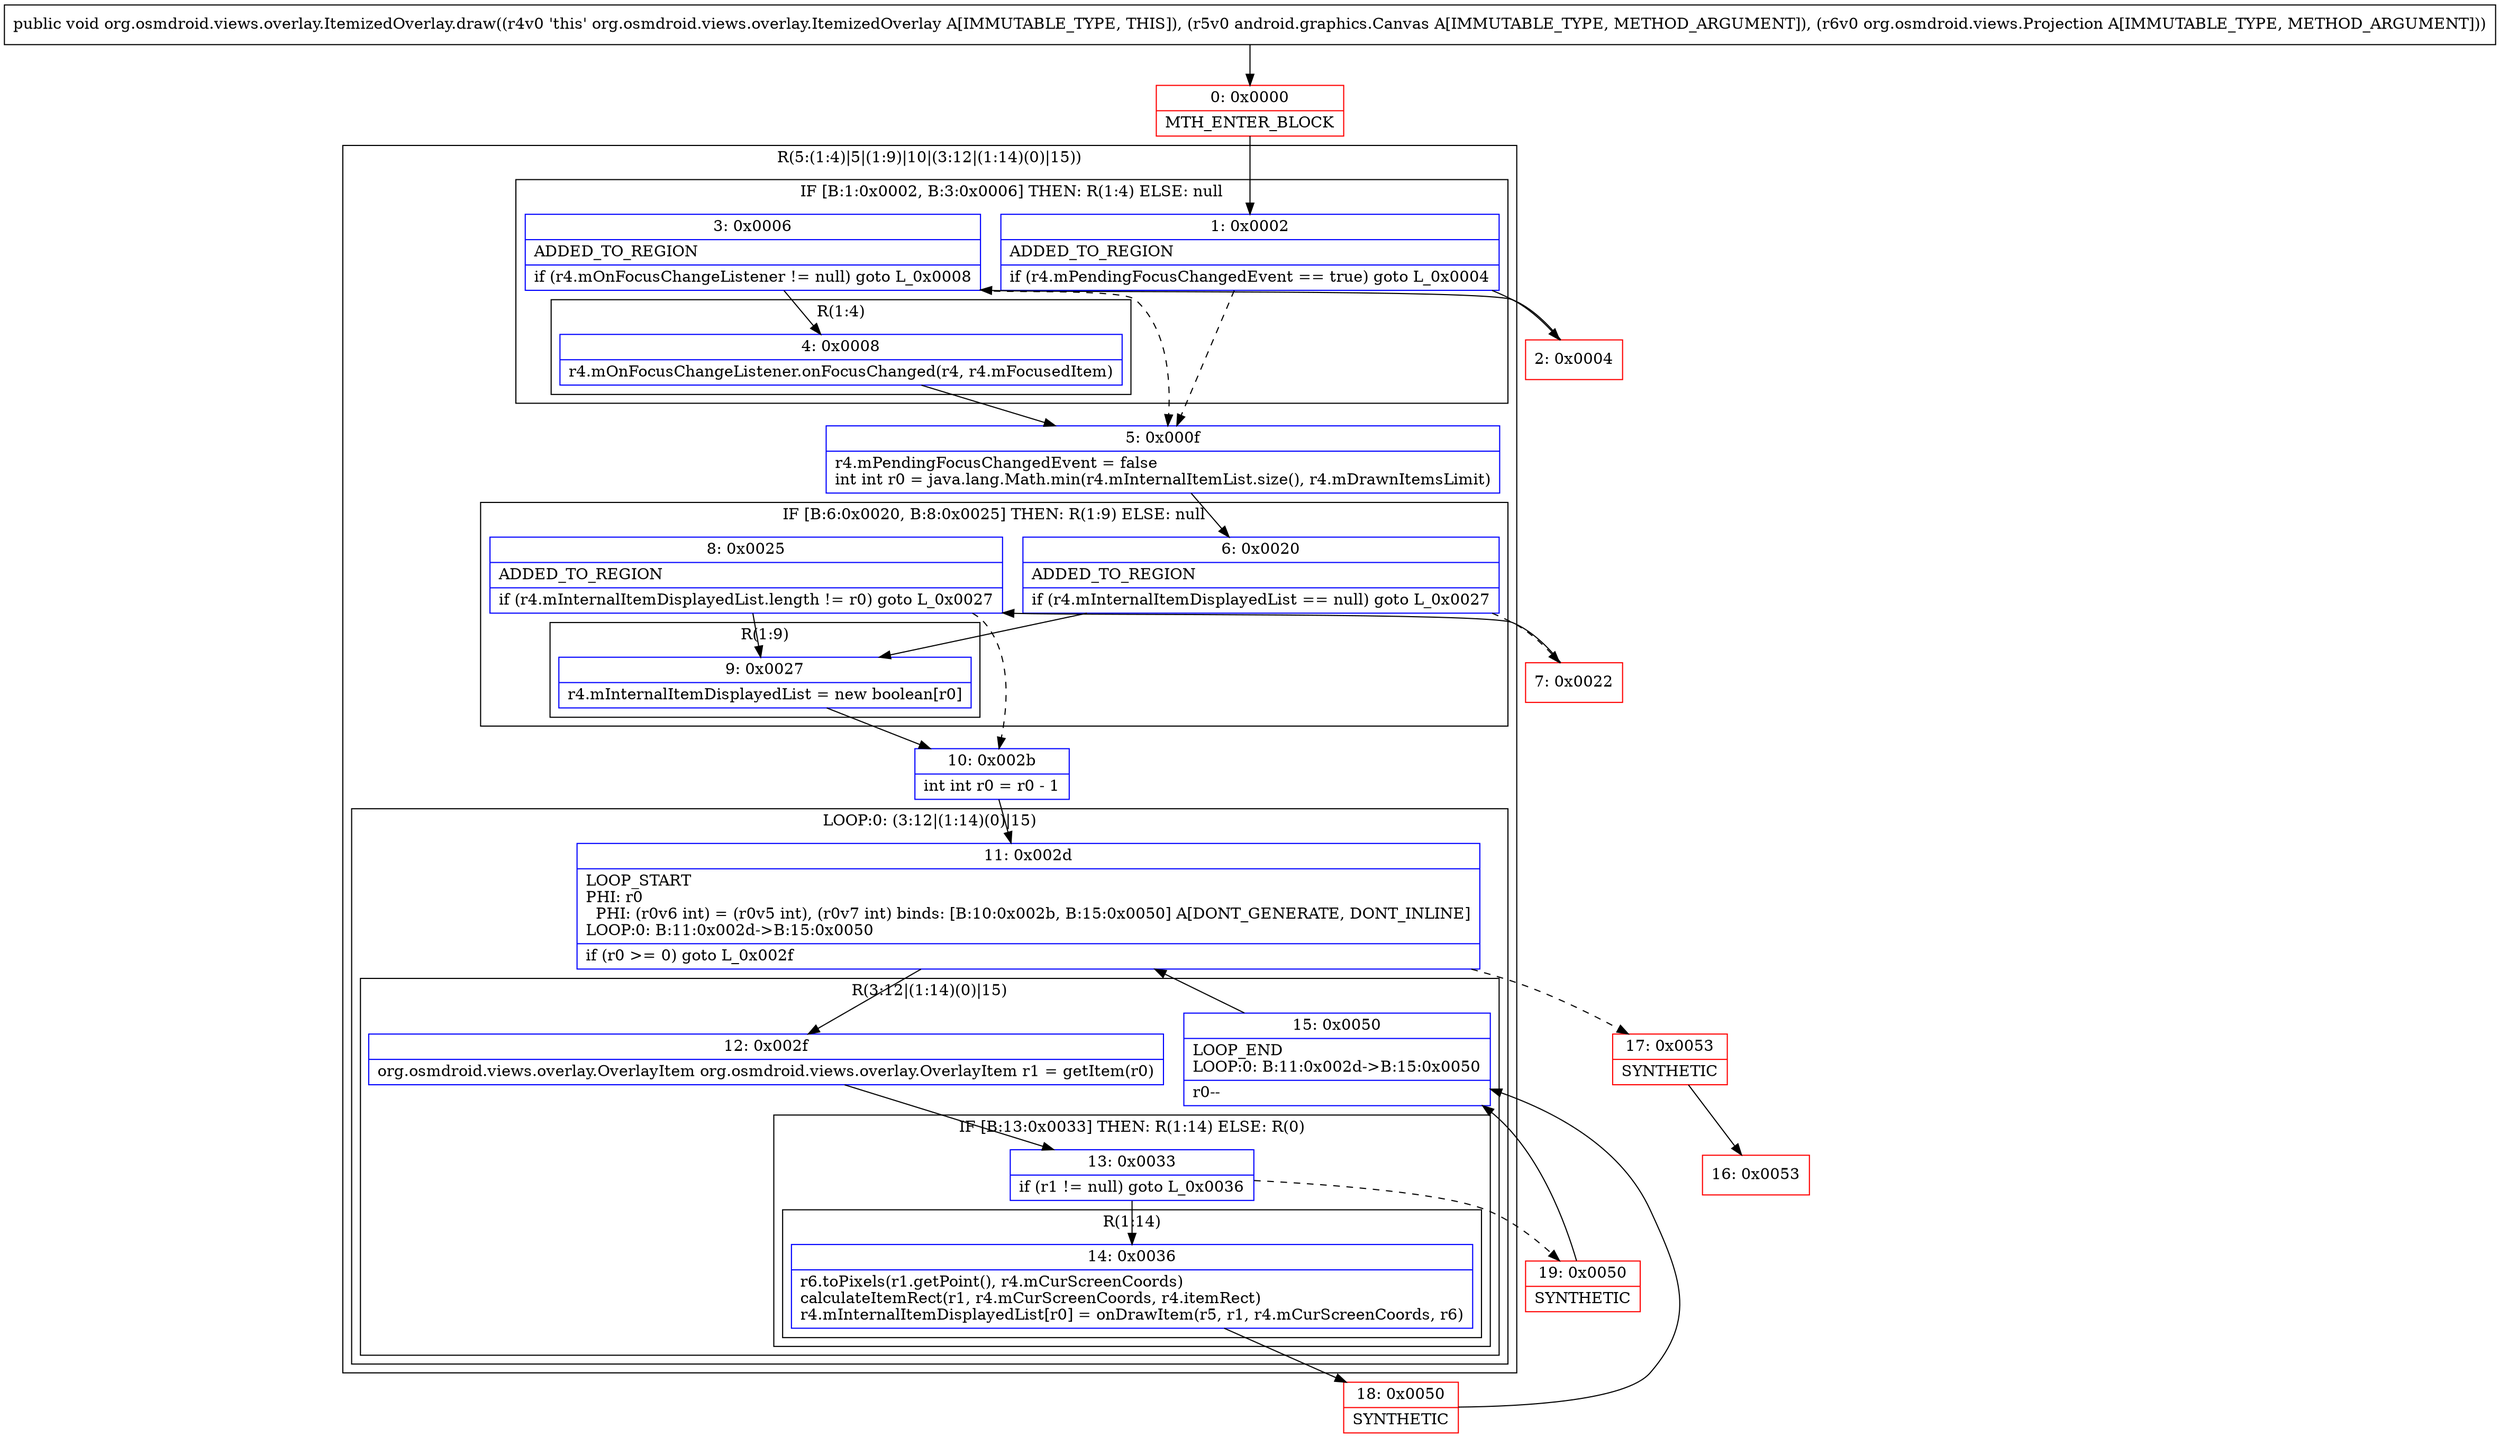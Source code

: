 digraph "CFG fororg.osmdroid.views.overlay.ItemizedOverlay.draw(Landroid\/graphics\/Canvas;Lorg\/osmdroid\/views\/Projection;)V" {
subgraph cluster_Region_908712531 {
label = "R(5:(1:4)|5|(1:9)|10|(3:12|(1:14)(0)|15))";
node [shape=record,color=blue];
subgraph cluster_IfRegion_1321217370 {
label = "IF [B:1:0x0002, B:3:0x0006] THEN: R(1:4) ELSE: null";
node [shape=record,color=blue];
Node_1 [shape=record,label="{1\:\ 0x0002|ADDED_TO_REGION\l|if (r4.mPendingFocusChangedEvent == true) goto L_0x0004\l}"];
Node_3 [shape=record,label="{3\:\ 0x0006|ADDED_TO_REGION\l|if (r4.mOnFocusChangeListener != null) goto L_0x0008\l}"];
subgraph cluster_Region_480771449 {
label = "R(1:4)";
node [shape=record,color=blue];
Node_4 [shape=record,label="{4\:\ 0x0008|r4.mOnFocusChangeListener.onFocusChanged(r4, r4.mFocusedItem)\l}"];
}
}
Node_5 [shape=record,label="{5\:\ 0x000f|r4.mPendingFocusChangedEvent = false\lint int r0 = java.lang.Math.min(r4.mInternalItemList.size(), r4.mDrawnItemsLimit)\l}"];
subgraph cluster_IfRegion_262295988 {
label = "IF [B:6:0x0020, B:8:0x0025] THEN: R(1:9) ELSE: null";
node [shape=record,color=blue];
Node_6 [shape=record,label="{6\:\ 0x0020|ADDED_TO_REGION\l|if (r4.mInternalItemDisplayedList == null) goto L_0x0027\l}"];
Node_8 [shape=record,label="{8\:\ 0x0025|ADDED_TO_REGION\l|if (r4.mInternalItemDisplayedList.length != r0) goto L_0x0027\l}"];
subgraph cluster_Region_791124786 {
label = "R(1:9)";
node [shape=record,color=blue];
Node_9 [shape=record,label="{9\:\ 0x0027|r4.mInternalItemDisplayedList = new boolean[r0]\l}"];
}
}
Node_10 [shape=record,label="{10\:\ 0x002b|int int r0 = r0 \- 1\l}"];
subgraph cluster_LoopRegion_1205201550 {
label = "LOOP:0: (3:12|(1:14)(0)|15)";
node [shape=record,color=blue];
Node_11 [shape=record,label="{11\:\ 0x002d|LOOP_START\lPHI: r0 \l  PHI: (r0v6 int) = (r0v5 int), (r0v7 int) binds: [B:10:0x002b, B:15:0x0050] A[DONT_GENERATE, DONT_INLINE]\lLOOP:0: B:11:0x002d\-\>B:15:0x0050\l|if (r0 \>= 0) goto L_0x002f\l}"];
subgraph cluster_Region_1062620005 {
label = "R(3:12|(1:14)(0)|15)";
node [shape=record,color=blue];
Node_12 [shape=record,label="{12\:\ 0x002f|org.osmdroid.views.overlay.OverlayItem org.osmdroid.views.overlay.OverlayItem r1 = getItem(r0)\l}"];
subgraph cluster_IfRegion_831087551 {
label = "IF [B:13:0x0033] THEN: R(1:14) ELSE: R(0)";
node [shape=record,color=blue];
Node_13 [shape=record,label="{13\:\ 0x0033|if (r1 != null) goto L_0x0036\l}"];
subgraph cluster_Region_577012426 {
label = "R(1:14)";
node [shape=record,color=blue];
Node_14 [shape=record,label="{14\:\ 0x0036|r6.toPixels(r1.getPoint(), r4.mCurScreenCoords)\lcalculateItemRect(r1, r4.mCurScreenCoords, r4.itemRect)\lr4.mInternalItemDisplayedList[r0] = onDrawItem(r5, r1, r4.mCurScreenCoords, r6)\l}"];
}
subgraph cluster_Region_918475754 {
label = "R(0)";
node [shape=record,color=blue];
}
}
Node_15 [shape=record,label="{15\:\ 0x0050|LOOP_END\lLOOP:0: B:11:0x002d\-\>B:15:0x0050\l|r0\-\-\l}"];
}
}
}
Node_0 [shape=record,color=red,label="{0\:\ 0x0000|MTH_ENTER_BLOCK\l}"];
Node_2 [shape=record,color=red,label="{2\:\ 0x0004}"];
Node_7 [shape=record,color=red,label="{7\:\ 0x0022}"];
Node_16 [shape=record,color=red,label="{16\:\ 0x0053}"];
Node_17 [shape=record,color=red,label="{17\:\ 0x0053|SYNTHETIC\l}"];
Node_18 [shape=record,color=red,label="{18\:\ 0x0050|SYNTHETIC\l}"];
Node_19 [shape=record,color=red,label="{19\:\ 0x0050|SYNTHETIC\l}"];
MethodNode[shape=record,label="{public void org.osmdroid.views.overlay.ItemizedOverlay.draw((r4v0 'this' org.osmdroid.views.overlay.ItemizedOverlay A[IMMUTABLE_TYPE, THIS]), (r5v0 android.graphics.Canvas A[IMMUTABLE_TYPE, METHOD_ARGUMENT]), (r6v0 org.osmdroid.views.Projection A[IMMUTABLE_TYPE, METHOD_ARGUMENT])) }"];
MethodNode -> Node_0;
Node_1 -> Node_2;
Node_1 -> Node_5[style=dashed];
Node_3 -> Node_4;
Node_3 -> Node_5[style=dashed];
Node_4 -> Node_5;
Node_5 -> Node_6;
Node_6 -> Node_7[style=dashed];
Node_6 -> Node_9;
Node_8 -> Node_9;
Node_8 -> Node_10[style=dashed];
Node_9 -> Node_10;
Node_10 -> Node_11;
Node_11 -> Node_12;
Node_11 -> Node_17[style=dashed];
Node_12 -> Node_13;
Node_13 -> Node_14;
Node_13 -> Node_19[style=dashed];
Node_14 -> Node_18;
Node_15 -> Node_11;
Node_0 -> Node_1;
Node_2 -> Node_3;
Node_7 -> Node_8;
Node_17 -> Node_16;
Node_18 -> Node_15;
Node_19 -> Node_15;
}

